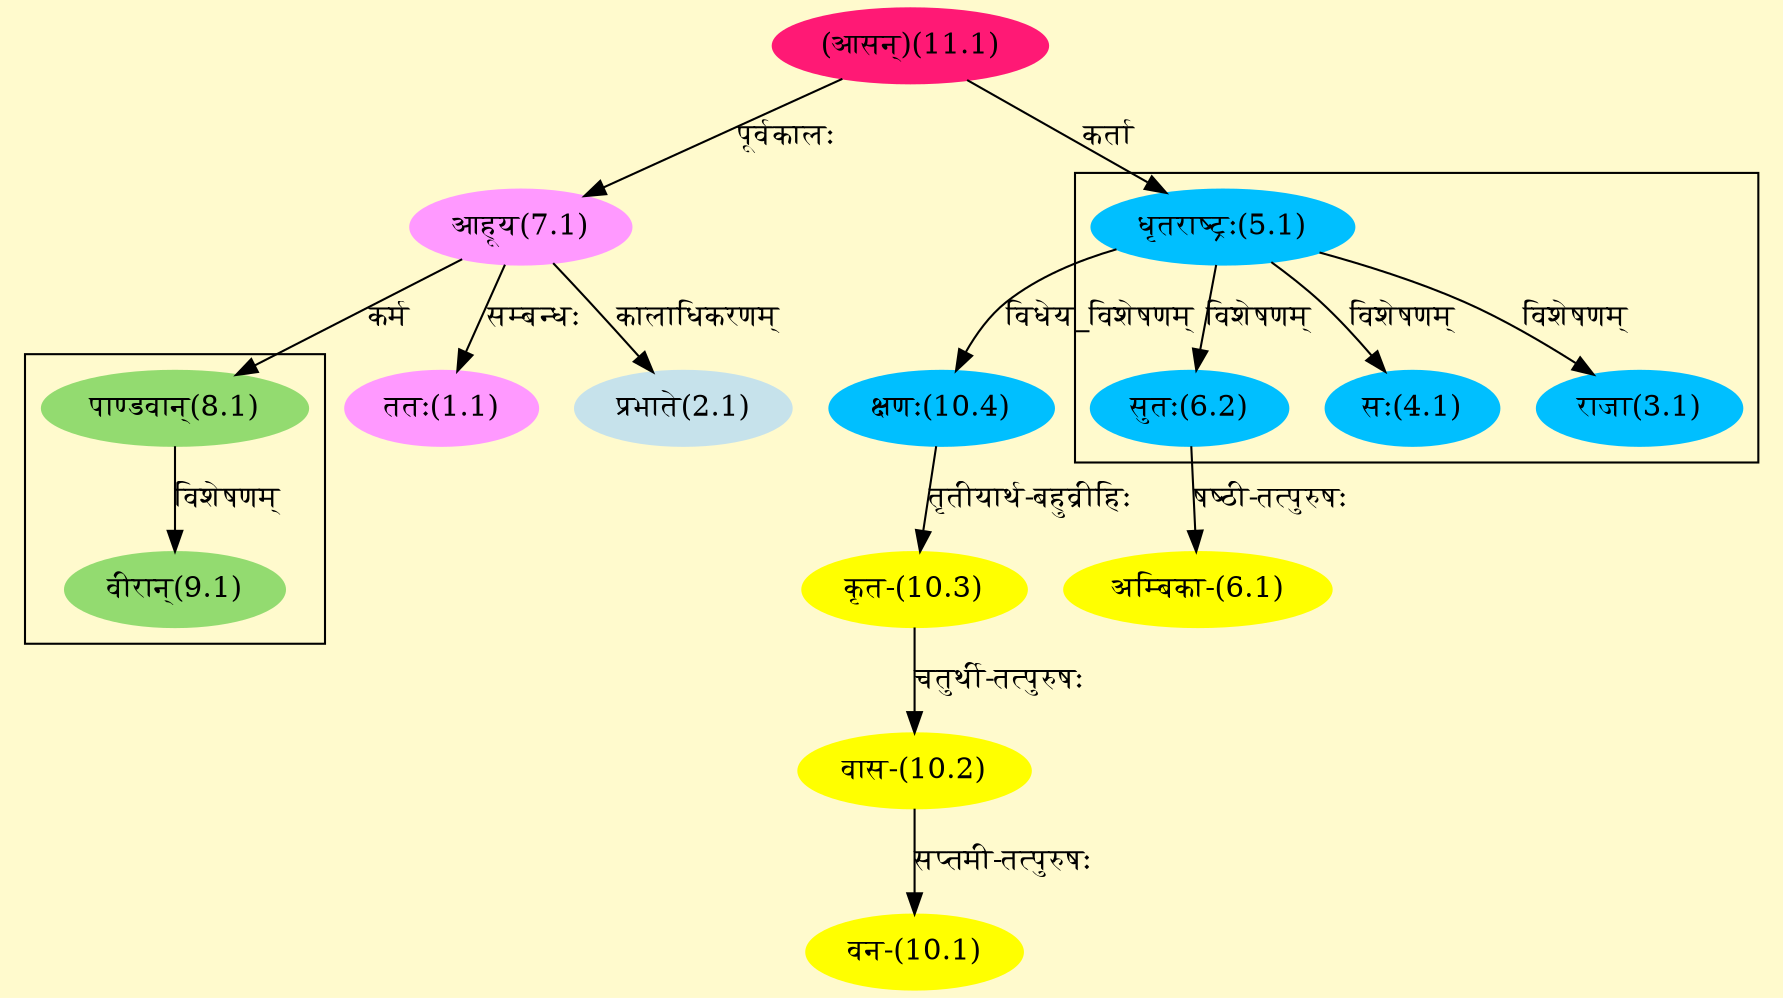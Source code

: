 digraph G{
rankdir=BT;
 compound=true;
 bgcolor="lemonchiffon1";

subgraph cluster_1{
Node3_1 [style=filled, color="#00BFFF" label = "राजा(3.1)"]
Node5_1 [style=filled, color="#00BFFF" label = "धृतराष्ट्रः(5.1)"]
Node4_1 [style=filled, color="#00BFFF" label = "सः(4.1)"]
Node6_2 [style=filled, color="#00BFFF" label = "सुतः(6.2)"]

}

subgraph cluster_2{
Node9_1 [style=filled, color="#93DB70" label = "वीरान्(9.1)"]
Node8_1 [style=filled, color="#93DB70" label = "पाण्डवान्(8.1)"]

}
Node1_1 [style=filled, color="#FF99FF" label = "ततः(1.1)"]
Node7_1 [style=filled, color="#FF99FF" label = "आहूय(7.1)"]
Node2_1 [style=filled, color="#C6E2EB" label = "प्रभाते(2.1)"]
Node5_1 [style=filled, color="#00BFFF" label = "धृतराष्ट्रः(5.1)"]
Node11_1 [style=filled, color="#FF1975" label = "(आसन्)(11.1)"]
Node6_1 [style=filled, color="#FFFF00" label = "अम्बिका-(6.1)"]
Node6_2 [style=filled, color="#00BFFF" label = "सुतः(6.2)"]
Node8_1 [style=filled, color="#93DB70" label = "पाण्डवान्(8.1)"]
Node10_1 [style=filled, color="#FFFF00" label = "वन-(10.1)"]
Node10_2 [style=filled, color="#FFFF00" label = "वास-(10.2)"]
Node10_3 [style=filled, color="#FFFF00" label = "कृत-(10.3)"]
Node10_4 [style=filled, color="#00BFFF" label = "क्षणः(10.4)"]
/* Start of Relations section */

Node1_1 -> Node7_1 [  label="सम्बन्धः"  dir="back" ]
Node2_1 -> Node7_1 [  label="कालाधिकरणम्"  dir="back" ]
Node3_1 -> Node5_1 [  label="विशेषणम्"  dir="back" ]
Node4_1 -> Node5_1 [  label="विशेषणम्"  dir="back" ]
Node5_1 -> Node11_1 [  label="कर्ता"  dir="back" ]
Node6_1 -> Node6_2 [  label="षष्ठी-तत्पुरुषः"  dir="back" ]
Node6_2 -> Node5_1 [  label="विशेषणम्"  dir="back" ]
Node7_1 -> Node11_1 [  label="पूर्वकालः"  dir="back" ]
Node8_1 -> Node7_1 [  label="कर्म"  dir="back" ]
Node9_1 -> Node8_1 [  label="विशेषणम्"  dir="back" ]
Node10_1 -> Node10_2 [  label="सप्तमी-तत्पुरुषः"  dir="back" ]
Node10_2 -> Node10_3 [  label="चतुर्थी-तत्पुरुषः"  dir="back" ]
Node10_3 -> Node10_4 [  label="तृतीयार्थ-बहुव्रीहिः"  dir="back" ]
Node10_4 -> Node5_1 [  label="विधेय_विशेषणम्"  dir="back" ]
}
